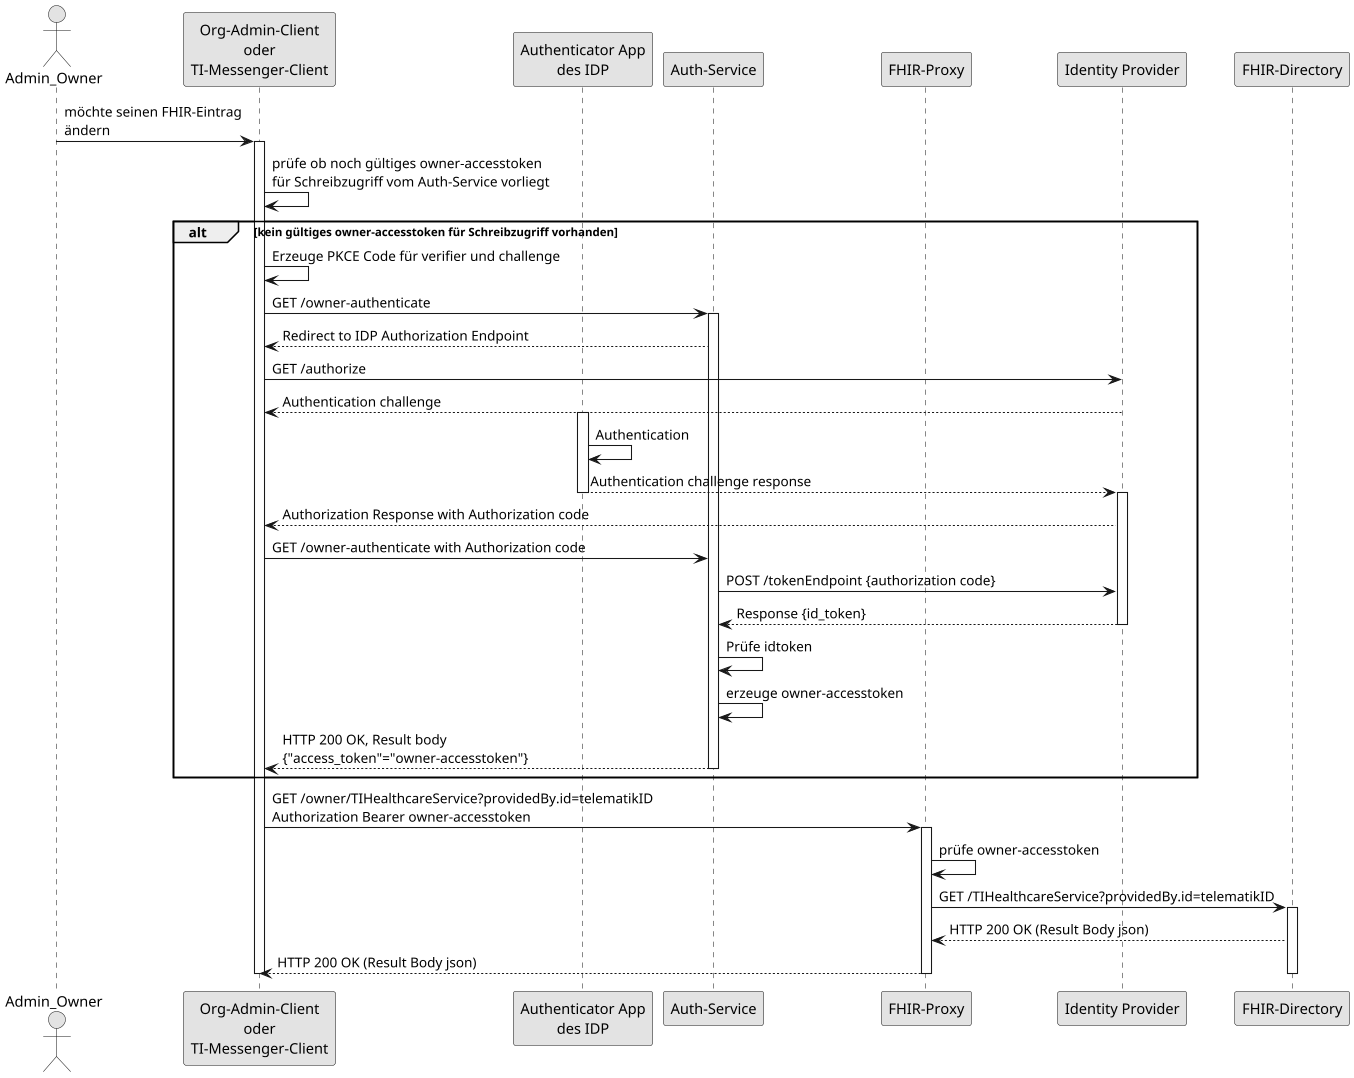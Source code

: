 @startuml sd_FHIR-Directory, owner
skinparam dpi 100
skinparam WrapWidth 200
skinparam monochrome true

'title "FHIR-Directory, Sequenzdiagram Änderung von eigenen TIOrganization- oder TIPractitioner-Einträgen'
actor oa as "Admin_Owner"
participant cl as "Org-Admin-Client\noder\nTI-Messenger-Client"
participant aa as "Authenticator App\ndes IDP"
participant au as "Auth-Service"
participant fp as "FHIR-Proxy"
participant idp as "Identity Provider"
participant fd as "FHIR-Directory"
oa -> cl: möchte seinen FHIR-Eintrag\nändern
activate cl
cl -> cl: prüfe ob noch gültiges owner-accesstoken\nfür Schreibzugriff vom Auth-Service vorliegt
alt kein gültiges owner-accesstoken für Schreibzugriff vorhanden
cl -> cl: Erzeuge PKCE Code für verifier und challenge
cl -> au: GET /owner-authenticate
activate au
au --> cl: Redirect to IDP Authorization Endpoint
cl -> idp: GET /authorize
idp --> cl: Authentication challenge
activate aa
aa -> aa: Authentication
aa --> idp: Authentication challenge response
deactivate aa
activate idp
idp --> cl: Authorization Response with Authorization code
cl -> au: GET /owner-authenticate with Authorization code
au -> idp: POST /tokenEndpoint {authorization code}
idp --> au: Response {id_token}

'cl -> idp: GET /authorize + scope=VZD-FHIR-Directory + openid + code_challenge
'activate idp
'idp --> cl: HTTP 200 OK (Result Body "Bestätige Identität in der Authenticator App des IDP")
'oa -> aa: Authentisierung und\nEinverständnis
'activate aa
'aa -> idp: Authentisierung und Einverständnis
'deactivate aa
'idp --> cl: HTTP 200 OK (Result Body {"AuthorizationCode"})

'cl -> idp: POST /token\ngrant_type=authorization_code\ncode="AuthorizationCode"\ncode_verifier="verifier"
'idp -> idp: Auswertung des PKCE codes
'idp --> cl: HTTP 200 OK (Result Body {\n"id_token": "idtoken"\n"access_token": "accesstoken"\n"refresh_token": "refreshtoken"...})
deactivate idp
'cl -> fp: GET /owner-authenticate... (Auth Header mit\naccesstoken und idtoken)
au -> au: Prüfe idtoken
au -> au: erzeuge owner-accesstoken
au --> cl: HTTP 200 OK, Result body\n{"access_token"="owner-accesstoken"}
deactivate au
end
cl -> fp: GET /owner/TIHealthcareService?providedBy.id=telematikID\nAuthorization Bearer owner-accesstoken
activate fp
fp -> fp: prüfe owner-accesstoken
fp -> fd: GET /TIHealthcareService?providedBy.id=telematikID
activate fd
fd --> fp: HTTP 200 OK (Result Body json)
fp --> cl: HTTP 200 OK (Result Body json)
deactivate fd
deactivate fp
deactivate cl
@enduml
